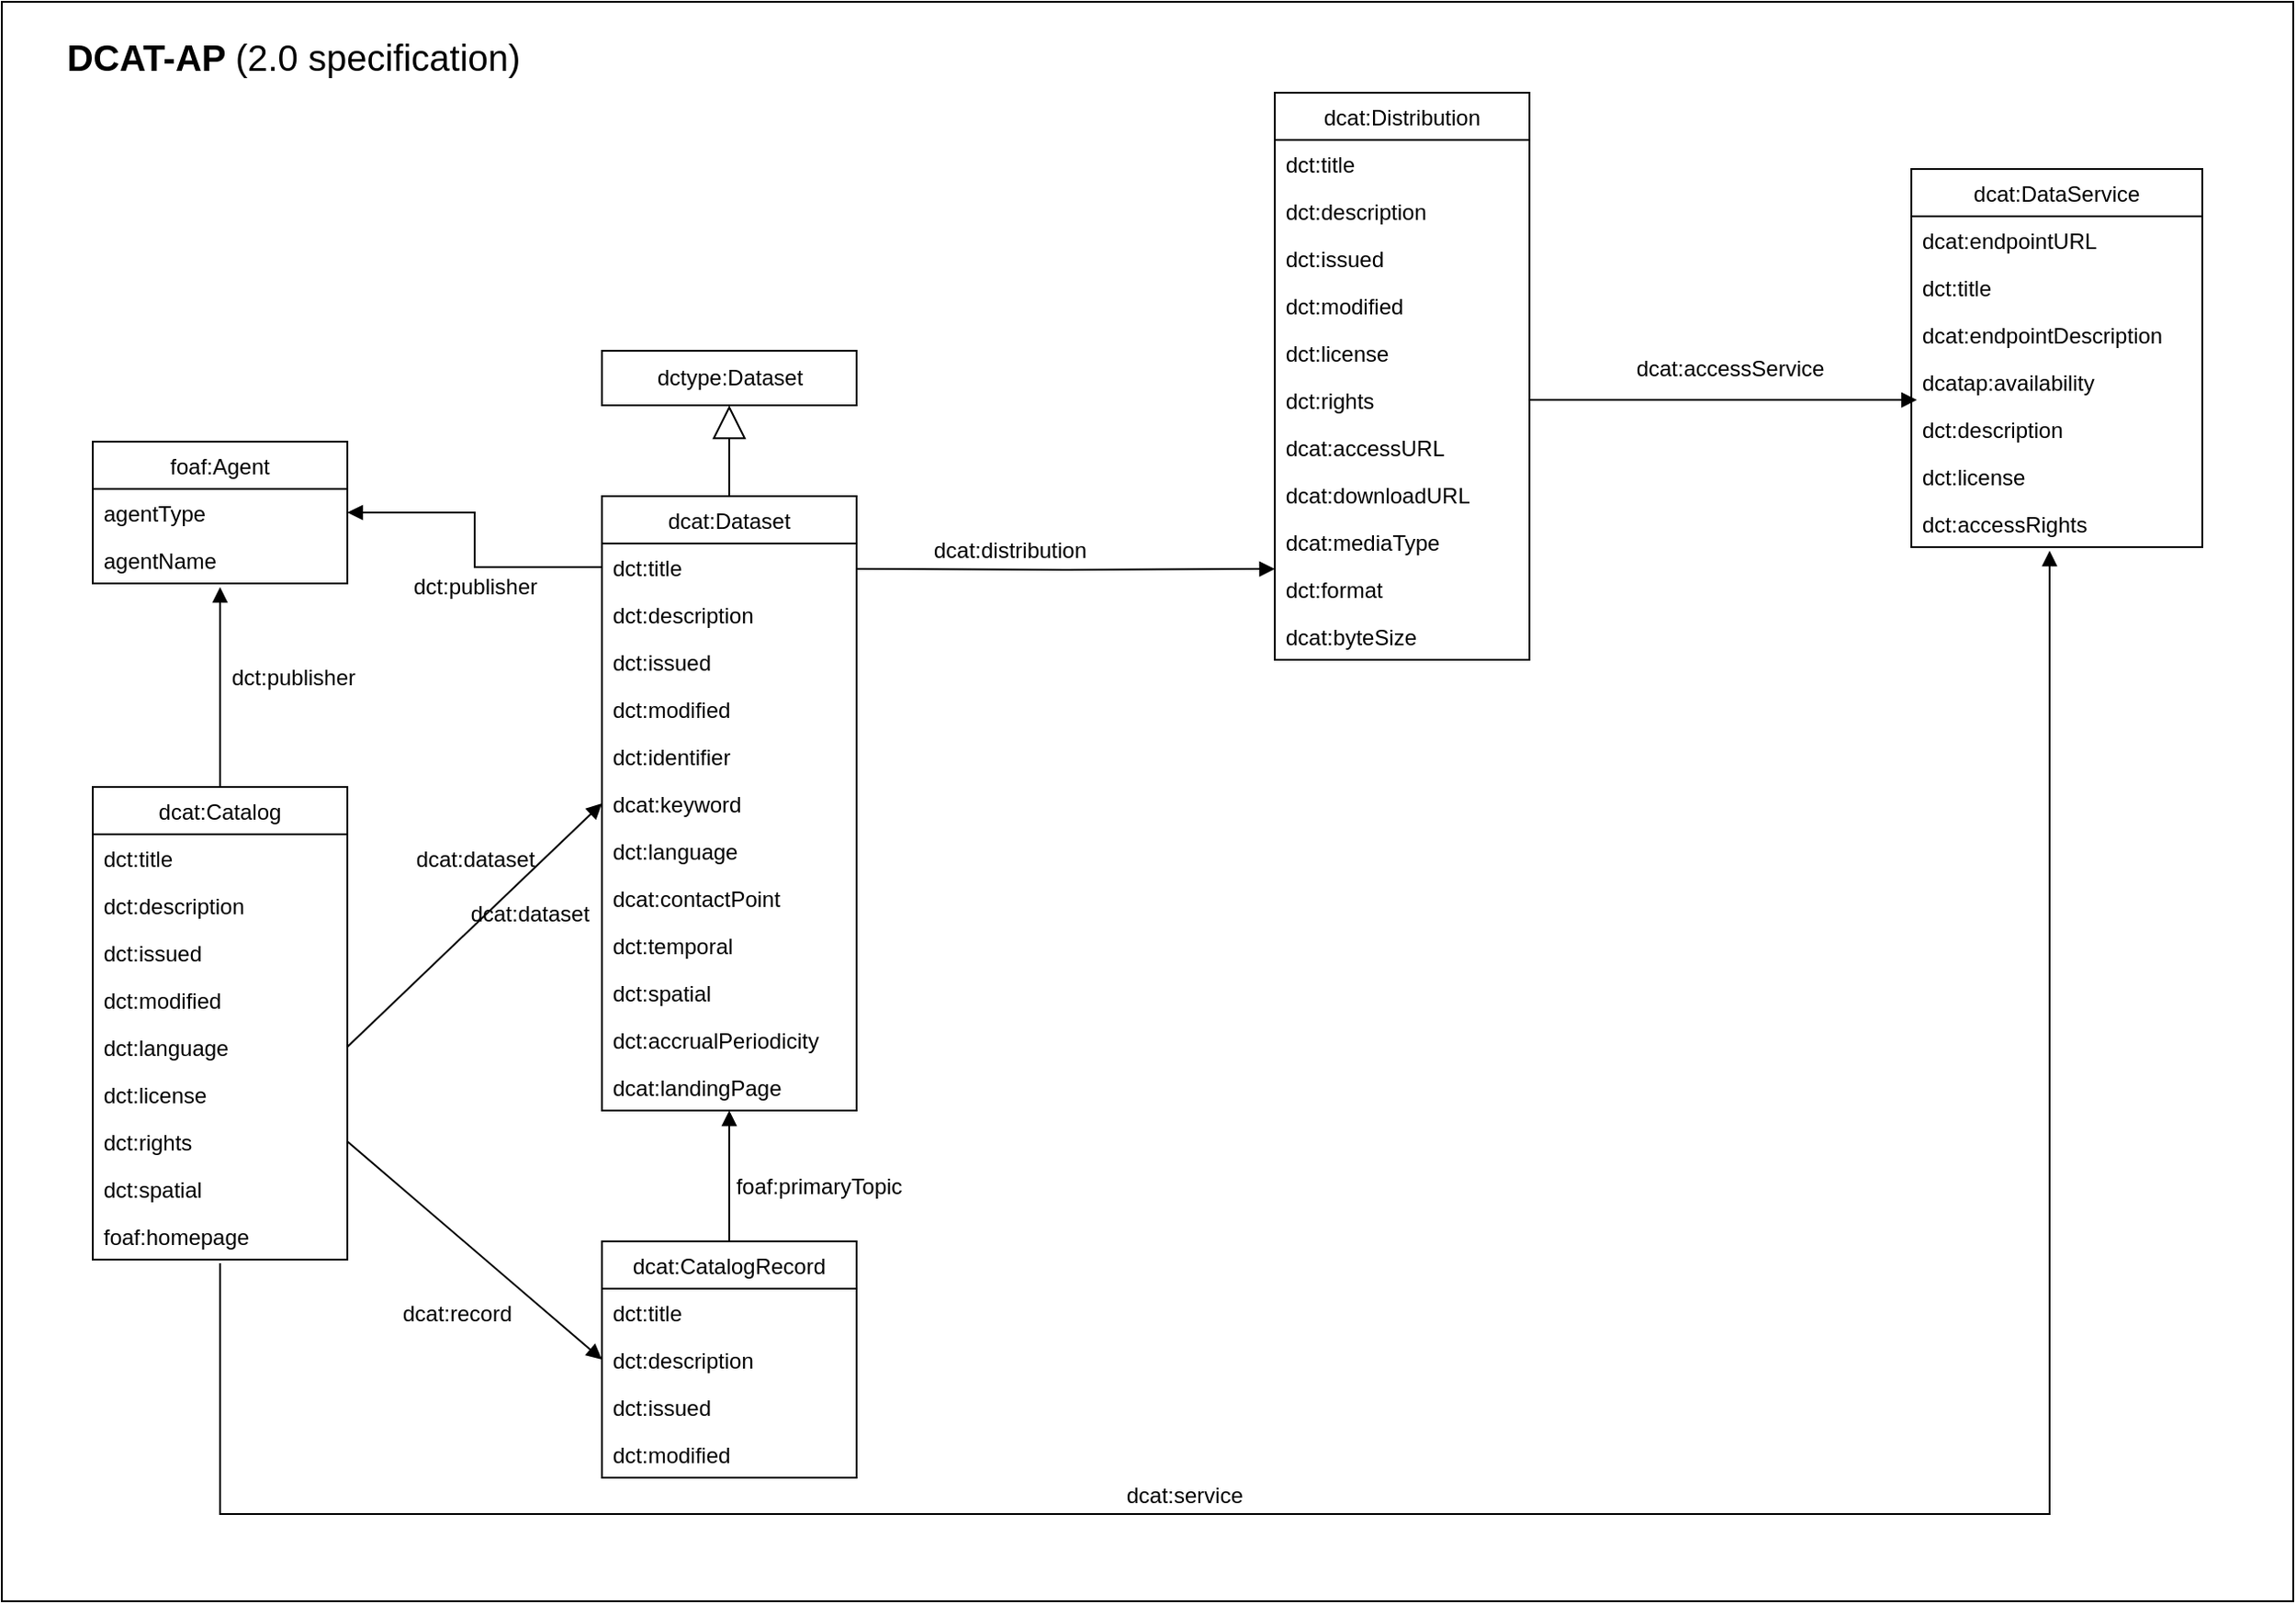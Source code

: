 <mxfile version="18.1.1" type="github">
  <diagram id="R6a50qLmQAAjvGmiSF7n" name="Page-1">
    <mxGraphModel dx="2066" dy="1185" grid="1" gridSize="10" guides="1" tooltips="1" connect="1" arrows="1" fold="1" page="1" pageScale="1" pageWidth="827" pageHeight="1169" math="0" shadow="0">
      <root>
        <mxCell id="0" />
        <mxCell id="1" parent="0" />
        <mxCell id="bknErVVYFALVzbJXiR_A-92" value="" style="group" vertex="1" connectable="0" parent="1">
          <mxGeometry x="20" y="20" width="1260" height="880" as="geometry" />
        </mxCell>
        <mxCell id="bknErVVYFALVzbJXiR_A-89" value="" style="rounded=0;whiteSpace=wrap;html=1;" vertex="1" parent="bknErVVYFALVzbJXiR_A-92">
          <mxGeometry width="1260" height="880" as="geometry" />
        </mxCell>
        <mxCell id="bknErVVYFALVzbJXiR_A-88" value="" style="group" vertex="1" connectable="0" parent="bknErVVYFALVzbJXiR_A-92">
          <mxGeometry x="50" y="50" width="1160" height="782" as="geometry" />
        </mxCell>
        <mxCell id="bknErVVYFALVzbJXiR_A-2" value="dcat:Dataset" style="swimlane;fontStyle=0;childLayout=stackLayout;horizontal=1;startSize=26;fillColor=none;horizontalStack=0;resizeParent=1;resizeParentMax=0;resizeLast=0;collapsible=1;marginBottom=0;" vertex="1" parent="bknErVVYFALVzbJXiR_A-88">
          <mxGeometry x="280" y="222" width="140" height="338" as="geometry">
            <mxRectangle x="480" y="750" width="100" height="26" as="alternateBounds" />
          </mxGeometry>
        </mxCell>
        <mxCell id="bknErVVYFALVzbJXiR_A-3" value="dct:title" style="text;strokeColor=none;fillColor=none;align=left;verticalAlign=top;spacingLeft=4;spacingRight=4;overflow=hidden;rotatable=0;points=[[0,0.5],[1,0.5]];portConstraint=eastwest;" vertex="1" parent="bknErVVYFALVzbJXiR_A-2">
          <mxGeometry y="26" width="140" height="26" as="geometry" />
        </mxCell>
        <mxCell id="bknErVVYFALVzbJXiR_A-4" value="dct:description" style="text;strokeColor=none;fillColor=none;align=left;verticalAlign=top;spacingLeft=4;spacingRight=4;overflow=hidden;rotatable=0;points=[[0,0.5],[1,0.5]];portConstraint=eastwest;" vertex="1" parent="bknErVVYFALVzbJXiR_A-2">
          <mxGeometry y="52" width="140" height="26" as="geometry" />
        </mxCell>
        <mxCell id="bknErVVYFALVzbJXiR_A-5" value="dct:issued&#xa;" style="text;strokeColor=none;fillColor=none;align=left;verticalAlign=top;spacingLeft=4;spacingRight=4;overflow=hidden;rotatable=0;points=[[0,0.5],[1,0.5]];portConstraint=eastwest;" vertex="1" parent="bknErVVYFALVzbJXiR_A-2">
          <mxGeometry y="78" width="140" height="26" as="geometry" />
        </mxCell>
        <mxCell id="bknErVVYFALVzbJXiR_A-19" value="dct:modified" style="text;strokeColor=none;fillColor=none;align=left;verticalAlign=top;spacingLeft=4;spacingRight=4;overflow=hidden;rotatable=0;points=[[0,0.5],[1,0.5]];portConstraint=eastwest;" vertex="1" parent="bknErVVYFALVzbJXiR_A-2">
          <mxGeometry y="104" width="140" height="26" as="geometry" />
        </mxCell>
        <mxCell id="bknErVVYFALVzbJXiR_A-18" value="dct:identifier" style="text;strokeColor=none;fillColor=none;align=left;verticalAlign=top;spacingLeft=4;spacingRight=4;overflow=hidden;rotatable=0;points=[[0,0.5],[1,0.5]];portConstraint=eastwest;" vertex="1" parent="bknErVVYFALVzbJXiR_A-2">
          <mxGeometry y="130" width="140" height="26" as="geometry" />
        </mxCell>
        <mxCell id="bknErVVYFALVzbJXiR_A-17" value="dcat:keyword" style="text;strokeColor=none;fillColor=none;align=left;verticalAlign=top;spacingLeft=4;spacingRight=4;overflow=hidden;rotatable=0;points=[[0,0.5],[1,0.5]];portConstraint=eastwest;" vertex="1" parent="bknErVVYFALVzbJXiR_A-2">
          <mxGeometry y="156" width="140" height="26" as="geometry" />
        </mxCell>
        <mxCell id="bknErVVYFALVzbJXiR_A-16" value="dct:language" style="text;strokeColor=none;fillColor=none;align=left;verticalAlign=top;spacingLeft=4;spacingRight=4;overflow=hidden;rotatable=0;points=[[0,0.5],[1,0.5]];portConstraint=eastwest;" vertex="1" parent="bknErVVYFALVzbJXiR_A-2">
          <mxGeometry y="182" width="140" height="26" as="geometry" />
        </mxCell>
        <mxCell id="bknErVVYFALVzbJXiR_A-15" value="dcat:contactPoint" style="text;strokeColor=none;fillColor=none;align=left;verticalAlign=top;spacingLeft=4;spacingRight=4;overflow=hidden;rotatable=0;points=[[0,0.5],[1,0.5]];portConstraint=eastwest;" vertex="1" parent="bknErVVYFALVzbJXiR_A-2">
          <mxGeometry y="208" width="140" height="26" as="geometry" />
        </mxCell>
        <mxCell id="bknErVVYFALVzbJXiR_A-14" value="dct:temporal" style="text;strokeColor=none;fillColor=none;align=left;verticalAlign=top;spacingLeft=4;spacingRight=4;overflow=hidden;rotatable=0;points=[[0,0.5],[1,0.5]];portConstraint=eastwest;" vertex="1" parent="bknErVVYFALVzbJXiR_A-2">
          <mxGeometry y="234" width="140" height="26" as="geometry" />
        </mxCell>
        <mxCell id="bknErVVYFALVzbJXiR_A-13" value="dct:spatial" style="text;strokeColor=none;fillColor=none;align=left;verticalAlign=top;spacingLeft=4;spacingRight=4;overflow=hidden;rotatable=0;points=[[0,0.5],[1,0.5]];portConstraint=eastwest;" vertex="1" parent="bknErVVYFALVzbJXiR_A-2">
          <mxGeometry y="260" width="140" height="26" as="geometry" />
        </mxCell>
        <mxCell id="bknErVVYFALVzbJXiR_A-20" value="dct:accrualPeriodicity" style="text;strokeColor=none;fillColor=none;align=left;verticalAlign=top;spacingLeft=4;spacingRight=4;overflow=hidden;rotatable=0;points=[[0,0.5],[1,0.5]];portConstraint=eastwest;" vertex="1" parent="bknErVVYFALVzbJXiR_A-2">
          <mxGeometry y="286" width="140" height="26" as="geometry" />
        </mxCell>
        <mxCell id="bknErVVYFALVzbJXiR_A-21" value="dcat:landingPage" style="text;strokeColor=none;fillColor=none;align=left;verticalAlign=top;spacingLeft=4;spacingRight=4;overflow=hidden;rotatable=0;points=[[0,0.5],[1,0.5]];portConstraint=eastwest;" vertex="1" parent="bknErVVYFALVzbJXiR_A-2">
          <mxGeometry y="312" width="140" height="26" as="geometry" />
        </mxCell>
        <object label="dcat:Distribution" id="bknErVVYFALVzbJXiR_A-7">
          <mxCell style="swimlane;fontStyle=0;childLayout=stackLayout;horizontal=1;startSize=26;fillColor=none;horizontalStack=0;resizeParent=1;resizeParentMax=0;resizeLast=0;collapsible=1;marginBottom=0;" vertex="1" parent="bknErVVYFALVzbJXiR_A-88">
            <mxGeometry x="650" width="140" height="312" as="geometry" />
          </mxCell>
        </object>
        <mxCell id="bknErVVYFALVzbJXiR_A-28" value="dct:title" style="text;strokeColor=none;fillColor=none;align=left;verticalAlign=top;spacingLeft=4;spacingRight=4;overflow=hidden;rotatable=0;points=[[0,0.5],[1,0.5]];portConstraint=eastwest;" vertex="1" parent="bknErVVYFALVzbJXiR_A-7">
          <mxGeometry y="26" width="140" height="26" as="geometry" />
        </mxCell>
        <mxCell id="bknErVVYFALVzbJXiR_A-29" value="dct:description" style="text;strokeColor=none;fillColor=none;align=left;verticalAlign=top;spacingLeft=4;spacingRight=4;overflow=hidden;rotatable=0;points=[[0,0.5],[1,0.5]];portConstraint=eastwest;" vertex="1" parent="bknErVVYFALVzbJXiR_A-7">
          <mxGeometry y="52" width="140" height="26" as="geometry" />
        </mxCell>
        <mxCell id="bknErVVYFALVzbJXiR_A-30" value="dct:issued&#xa;" style="text;strokeColor=none;fillColor=none;align=left;verticalAlign=top;spacingLeft=4;spacingRight=4;overflow=hidden;rotatable=0;points=[[0,0.5],[1,0.5]];portConstraint=eastwest;" vertex="1" parent="bknErVVYFALVzbJXiR_A-7">
          <mxGeometry y="78" width="140" height="26" as="geometry" />
        </mxCell>
        <mxCell id="bknErVVYFALVzbJXiR_A-31" value="dct:modified" style="text;strokeColor=none;fillColor=none;align=left;verticalAlign=top;spacingLeft=4;spacingRight=4;overflow=hidden;rotatable=0;points=[[0,0.5],[1,0.5]];portConstraint=eastwest;" vertex="1" parent="bknErVVYFALVzbJXiR_A-7">
          <mxGeometry y="104" width="140" height="26" as="geometry" />
        </mxCell>
        <mxCell id="bknErVVYFALVzbJXiR_A-32" value="dct:license" style="text;strokeColor=none;fillColor=none;align=left;verticalAlign=top;spacingLeft=4;spacingRight=4;overflow=hidden;rotatable=0;points=[[0,0.5],[1,0.5]];portConstraint=eastwest;" vertex="1" parent="bknErVVYFALVzbJXiR_A-7">
          <mxGeometry y="130" width="140" height="26" as="geometry" />
        </mxCell>
        <mxCell id="bknErVVYFALVzbJXiR_A-33" value="dct:rights" style="text;strokeColor=none;fillColor=none;align=left;verticalAlign=top;spacingLeft=4;spacingRight=4;overflow=hidden;rotatable=0;points=[[0,0.5],[1,0.5]];portConstraint=eastwest;" vertex="1" parent="bknErVVYFALVzbJXiR_A-7">
          <mxGeometry y="156" width="140" height="26" as="geometry" />
        </mxCell>
        <mxCell id="bknErVVYFALVzbJXiR_A-34" value="dcat:accessURL" style="text;strokeColor=none;fillColor=none;align=left;verticalAlign=top;spacingLeft=4;spacingRight=4;overflow=hidden;rotatable=0;points=[[0,0.5],[1,0.5]];portConstraint=eastwest;" vertex="1" parent="bknErVVYFALVzbJXiR_A-7">
          <mxGeometry y="182" width="140" height="26" as="geometry" />
        </mxCell>
        <mxCell id="bknErVVYFALVzbJXiR_A-35" value="dcat:downloadURL" style="text;strokeColor=none;fillColor=none;align=left;verticalAlign=top;spacingLeft=4;spacingRight=4;overflow=hidden;rotatable=0;points=[[0,0.5],[1,0.5]];portConstraint=eastwest;" vertex="1" parent="bknErVVYFALVzbJXiR_A-7">
          <mxGeometry y="208" width="140" height="26" as="geometry" />
        </mxCell>
        <mxCell id="bknErVVYFALVzbJXiR_A-36" value="dcat:mediaType" style="text;strokeColor=none;fillColor=none;align=left;verticalAlign=top;spacingLeft=4;spacingRight=4;overflow=hidden;rotatable=0;points=[[0,0.5],[1,0.5]];portConstraint=eastwest;" vertex="1" parent="bknErVVYFALVzbJXiR_A-7">
          <mxGeometry y="234" width="140" height="26" as="geometry" />
        </mxCell>
        <mxCell id="bknErVVYFALVzbJXiR_A-37" value="dct:format" style="text;strokeColor=none;fillColor=none;align=left;verticalAlign=top;spacingLeft=4;spacingRight=4;overflow=hidden;rotatable=0;points=[[0,0.5],[1,0.5]];portConstraint=eastwest;" vertex="1" parent="bknErVVYFALVzbJXiR_A-7">
          <mxGeometry y="260" width="140" height="26" as="geometry" />
        </mxCell>
        <mxCell id="bknErVVYFALVzbJXiR_A-38" value="dcat:byteSize" style="text;strokeColor=none;fillColor=none;align=left;verticalAlign=top;spacingLeft=4;spacingRight=4;overflow=hidden;rotatable=0;points=[[0,0.5],[1,0.5]];portConstraint=eastwest;" vertex="1" parent="bknErVVYFALVzbJXiR_A-7">
          <mxGeometry y="286" width="140" height="26" as="geometry" />
        </mxCell>
        <mxCell id="bknErVVYFALVzbJXiR_A-26" value="dctype:Dataset" style="html=1;" vertex="1" parent="bknErVVYFALVzbJXiR_A-88">
          <mxGeometry x="280" y="142" width="140" height="30" as="geometry" />
        </mxCell>
        <mxCell id="bknErVVYFALVzbJXiR_A-27" value="" style="endArrow=block;endSize=16;endFill=0;html=1;rounded=0;exitX=0.5;exitY=0;exitDx=0;exitDy=0;entryX=0.5;entryY=1;entryDx=0;entryDy=0;" edge="1" parent="bknErVVYFALVzbJXiR_A-88" source="bknErVVYFALVzbJXiR_A-2" target="bknErVVYFALVzbJXiR_A-26">
          <mxGeometry width="160" relative="1" as="geometry">
            <mxPoint x="290" y="222" as="sourcePoint" />
            <mxPoint x="450" y="222" as="targetPoint" />
          </mxGeometry>
        </mxCell>
        <mxCell id="bknErVVYFALVzbJXiR_A-39" value="" style="endArrow=block;endFill=1;html=1;edgeStyle=orthogonalEdgeStyle;align=left;verticalAlign=top;rounded=0;entryX=0;entryY=0.077;entryDx=0;entryDy=0;entryPerimeter=0;" edge="1" parent="bknErVVYFALVzbJXiR_A-88" target="bknErVVYFALVzbJXiR_A-37">
          <mxGeometry x="-1" relative="1" as="geometry">
            <mxPoint x="420" y="262" as="sourcePoint" />
            <mxPoint x="580" y="262" as="targetPoint" />
          </mxGeometry>
        </mxCell>
        <mxCell id="bknErVVYFALVzbJXiR_A-41" value="dcat:distribution" style="text;html=1;align=center;verticalAlign=middle;resizable=0;points=[];autosize=1;strokeColor=none;fillColor=none;" vertex="1" parent="bknErVVYFALVzbJXiR_A-88">
          <mxGeometry x="454" y="242" width="100" height="20" as="geometry" />
        </mxCell>
        <mxCell id="bknErVVYFALVzbJXiR_A-42" value="dcat:CatalogRecord" style="swimlane;fontStyle=0;childLayout=stackLayout;horizontal=1;startSize=26;fillColor=none;horizontalStack=0;resizeParent=1;resizeParentMax=0;resizeLast=0;collapsible=1;marginBottom=0;" vertex="1" parent="bknErVVYFALVzbJXiR_A-88">
          <mxGeometry x="280" y="632" width="140" height="130" as="geometry" />
        </mxCell>
        <mxCell id="bknErVVYFALVzbJXiR_A-43" value="dct:title" style="text;strokeColor=none;fillColor=none;align=left;verticalAlign=top;spacingLeft=4;spacingRight=4;overflow=hidden;rotatable=0;points=[[0,0.5],[1,0.5]];portConstraint=eastwest;" vertex="1" parent="bknErVVYFALVzbJXiR_A-42">
          <mxGeometry y="26" width="140" height="26" as="geometry" />
        </mxCell>
        <mxCell id="bknErVVYFALVzbJXiR_A-44" value="dct:description" style="text;strokeColor=none;fillColor=none;align=left;verticalAlign=top;spacingLeft=4;spacingRight=4;overflow=hidden;rotatable=0;points=[[0,0.5],[1,0.5]];portConstraint=eastwest;" vertex="1" parent="bknErVVYFALVzbJXiR_A-42">
          <mxGeometry y="52" width="140" height="26" as="geometry" />
        </mxCell>
        <mxCell id="bknErVVYFALVzbJXiR_A-45" value="dct:issued" style="text;strokeColor=none;fillColor=none;align=left;verticalAlign=top;spacingLeft=4;spacingRight=4;overflow=hidden;rotatable=0;points=[[0,0.5],[1,0.5]];portConstraint=eastwest;" vertex="1" parent="bknErVVYFALVzbJXiR_A-42">
          <mxGeometry y="78" width="140" height="26" as="geometry" />
        </mxCell>
        <mxCell id="bknErVVYFALVzbJXiR_A-67" value="dct:modified" style="text;strokeColor=none;fillColor=none;align=left;verticalAlign=top;spacingLeft=4;spacingRight=4;overflow=hidden;rotatable=0;points=[[0,0.5],[1,0.5]];portConstraint=eastwest;" vertex="1" parent="bknErVVYFALVzbJXiR_A-42">
          <mxGeometry y="104" width="140" height="26" as="geometry" />
        </mxCell>
        <mxCell id="bknErVVYFALVzbJXiR_A-47" value="foaf:Agent" style="swimlane;fontStyle=0;childLayout=stackLayout;horizontal=1;startSize=26;fillColor=none;horizontalStack=0;resizeParent=1;resizeParentMax=0;resizeLast=0;collapsible=1;marginBottom=0;" vertex="1" parent="bknErVVYFALVzbJXiR_A-88">
          <mxGeometry y="192" width="140" height="78" as="geometry" />
        </mxCell>
        <mxCell id="bknErVVYFALVzbJXiR_A-49" value="agentType" style="text;strokeColor=none;fillColor=none;align=left;verticalAlign=top;spacingLeft=4;spacingRight=4;overflow=hidden;rotatable=0;points=[[0,0.5],[1,0.5]];portConstraint=eastwest;" vertex="1" parent="bknErVVYFALVzbJXiR_A-47">
          <mxGeometry y="26" width="140" height="26" as="geometry" />
        </mxCell>
        <mxCell id="bknErVVYFALVzbJXiR_A-50" value="agentName" style="text;strokeColor=none;fillColor=none;align=left;verticalAlign=top;spacingLeft=4;spacingRight=4;overflow=hidden;rotatable=0;points=[[0,0.5],[1,0.5]];portConstraint=eastwest;" vertex="1" parent="bknErVVYFALVzbJXiR_A-47">
          <mxGeometry y="52" width="140" height="26" as="geometry" />
        </mxCell>
        <mxCell id="bknErVVYFALVzbJXiR_A-51" value="" style="endArrow=block;endFill=1;html=1;edgeStyle=orthogonalEdgeStyle;align=left;verticalAlign=top;rounded=0;entryX=1;entryY=0.5;entryDx=0;entryDy=0;exitX=0;exitY=0.5;exitDx=0;exitDy=0;" edge="1" parent="bknErVVYFALVzbJXiR_A-88" source="bknErVVYFALVzbJXiR_A-3" target="bknErVVYFALVzbJXiR_A-49">
          <mxGeometry x="-1" relative="1" as="geometry">
            <mxPoint x="454" y="452" as="sourcePoint" />
            <mxPoint x="684" y="452.002" as="targetPoint" />
          </mxGeometry>
        </mxCell>
        <mxCell id="bknErVVYFALVzbJXiR_A-53" value="dct:publisher" style="text;html=1;align=center;verticalAlign=middle;resizable=0;points=[];autosize=1;strokeColor=none;fillColor=none;" vertex="1" parent="bknErVVYFALVzbJXiR_A-88">
          <mxGeometry x="170" y="262" width="80" height="20" as="geometry" />
        </mxCell>
        <mxCell id="bknErVVYFALVzbJXiR_A-54" value="dcat:Catalog" style="swimlane;fontStyle=0;childLayout=stackLayout;horizontal=1;startSize=26;fillColor=none;horizontalStack=0;resizeParent=1;resizeParentMax=0;resizeLast=0;collapsible=1;marginBottom=0;" vertex="1" parent="bknErVVYFALVzbJXiR_A-88">
          <mxGeometry y="382" width="140" height="260" as="geometry" />
        </mxCell>
        <mxCell id="bknErVVYFALVzbJXiR_A-55" value="dct:title" style="text;strokeColor=none;fillColor=none;align=left;verticalAlign=top;spacingLeft=4;spacingRight=4;overflow=hidden;rotatable=0;points=[[0,0.5],[1,0.5]];portConstraint=eastwest;" vertex="1" parent="bknErVVYFALVzbJXiR_A-54">
          <mxGeometry y="26" width="140" height="26" as="geometry" />
        </mxCell>
        <mxCell id="bknErVVYFALVzbJXiR_A-56" value="dct:description" style="text;strokeColor=none;fillColor=none;align=left;verticalAlign=top;spacingLeft=4;spacingRight=4;overflow=hidden;rotatable=0;points=[[0,0.5],[1,0.5]];portConstraint=eastwest;" vertex="1" parent="bknErVVYFALVzbJXiR_A-54">
          <mxGeometry y="52" width="140" height="26" as="geometry" />
        </mxCell>
        <mxCell id="bknErVVYFALVzbJXiR_A-57" value="dct:issued" style="text;strokeColor=none;fillColor=none;align=left;verticalAlign=top;spacingLeft=4;spacingRight=4;overflow=hidden;rotatable=0;points=[[0,0.5],[1,0.5]];portConstraint=eastwest;" vertex="1" parent="bknErVVYFALVzbJXiR_A-54">
          <mxGeometry y="78" width="140" height="26" as="geometry" />
        </mxCell>
        <mxCell id="bknErVVYFALVzbJXiR_A-58" value="dct:modified" style="text;strokeColor=none;fillColor=none;align=left;verticalAlign=top;spacingLeft=4;spacingRight=4;overflow=hidden;rotatable=0;points=[[0,0.5],[1,0.5]];portConstraint=eastwest;" vertex="1" parent="bknErVVYFALVzbJXiR_A-54">
          <mxGeometry y="104" width="140" height="26" as="geometry" />
        </mxCell>
        <mxCell id="bknErVVYFALVzbJXiR_A-59" value="dct:language" style="text;strokeColor=none;fillColor=none;align=left;verticalAlign=top;spacingLeft=4;spacingRight=4;overflow=hidden;rotatable=0;points=[[0,0.5],[1,0.5]];portConstraint=eastwest;" vertex="1" parent="bknErVVYFALVzbJXiR_A-54">
          <mxGeometry y="130" width="140" height="26" as="geometry" />
        </mxCell>
        <mxCell id="bknErVVYFALVzbJXiR_A-60" value="dct:license" style="text;strokeColor=none;fillColor=none;align=left;verticalAlign=top;spacingLeft=4;spacingRight=4;overflow=hidden;rotatable=0;points=[[0,0.5],[1,0.5]];portConstraint=eastwest;" vertex="1" parent="bknErVVYFALVzbJXiR_A-54">
          <mxGeometry y="156" width="140" height="26" as="geometry" />
        </mxCell>
        <mxCell id="bknErVVYFALVzbJXiR_A-61" value="dct:rights" style="text;strokeColor=none;fillColor=none;align=left;verticalAlign=top;spacingLeft=4;spacingRight=4;overflow=hidden;rotatable=0;points=[[0,0.5],[1,0.5]];portConstraint=eastwest;" vertex="1" parent="bknErVVYFALVzbJXiR_A-54">
          <mxGeometry y="182" width="140" height="26" as="geometry" />
        </mxCell>
        <mxCell id="bknErVVYFALVzbJXiR_A-62" value="dct:spatial" style="text;strokeColor=none;fillColor=none;align=left;verticalAlign=top;spacingLeft=4;spacingRight=4;overflow=hidden;rotatable=0;points=[[0,0.5],[1,0.5]];portConstraint=eastwest;" vertex="1" parent="bknErVVYFALVzbJXiR_A-54">
          <mxGeometry y="208" width="140" height="26" as="geometry" />
        </mxCell>
        <mxCell id="bknErVVYFALVzbJXiR_A-63" value="foaf:homepage" style="text;strokeColor=none;fillColor=none;align=left;verticalAlign=top;spacingLeft=4;spacingRight=4;overflow=hidden;rotatable=0;points=[[0,0.5],[1,0.5]];portConstraint=eastwest;" vertex="1" parent="bknErVVYFALVzbJXiR_A-54">
          <mxGeometry y="234" width="140" height="26" as="geometry" />
        </mxCell>
        <mxCell id="bknErVVYFALVzbJXiR_A-64" value="" style="endArrow=block;endFill=1;html=1;align=left;verticalAlign=top;rounded=0;entryX=0;entryY=0.5;entryDx=0;entryDy=0;exitX=1;exitY=0.5;exitDx=0;exitDy=0;" edge="1" parent="bknErVVYFALVzbJXiR_A-88" source="bknErVVYFALVzbJXiR_A-59" target="bknErVVYFALVzbJXiR_A-17">
          <mxGeometry x="-1" relative="1" as="geometry">
            <mxPoint x="340" y="472" as="sourcePoint" />
            <mxPoint x="200" y="442" as="targetPoint" />
          </mxGeometry>
        </mxCell>
        <mxCell id="bknErVVYFALVzbJXiR_A-66" value="dcat:dataset" style="text;html=1;align=center;verticalAlign=middle;resizable=0;points=[];autosize=1;strokeColor=none;fillColor=none;" vertex="1" parent="bknErVVYFALVzbJXiR_A-88">
          <mxGeometry x="170" y="412" width="80" height="20" as="geometry" />
        </mxCell>
        <mxCell id="bknErVVYFALVzbJXiR_A-68" value="" style="endArrow=block;endFill=1;html=1;align=left;verticalAlign=top;rounded=0;exitX=0.5;exitY=0;exitDx=0;exitDy=0;" edge="1" parent="bknErVVYFALVzbJXiR_A-88" source="bknErVVYFALVzbJXiR_A-42" target="bknErVVYFALVzbJXiR_A-21">
          <mxGeometry x="-1" relative="1" as="geometry">
            <mxPoint x="520" y="596" as="sourcePoint" />
            <mxPoint x="660" y="462" as="targetPoint" />
          </mxGeometry>
        </mxCell>
        <mxCell id="bknErVVYFALVzbJXiR_A-69" value="foaf:primaryTopic" style="text;html=1;align=center;verticalAlign=middle;resizable=0;points=[];autosize=1;strokeColor=none;fillColor=none;" vertex="1" parent="bknErVVYFALVzbJXiR_A-88">
          <mxGeometry x="344" y="592" width="110" height="20" as="geometry" />
        </mxCell>
        <mxCell id="bknErVVYFALVzbJXiR_A-71" value="dcat:DataService" style="swimlane;fontStyle=0;childLayout=stackLayout;horizontal=1;startSize=26;fillColor=none;horizontalStack=0;resizeParent=1;resizeParentMax=0;resizeLast=0;collapsible=1;marginBottom=0;" vertex="1" parent="bknErVVYFALVzbJXiR_A-88">
          <mxGeometry x="1000" y="42" width="160" height="208" as="geometry" />
        </mxCell>
        <mxCell id="bknErVVYFALVzbJXiR_A-72" value="dcat:endpointURL" style="text;strokeColor=none;fillColor=none;align=left;verticalAlign=top;spacingLeft=4;spacingRight=4;overflow=hidden;rotatable=0;points=[[0,0.5],[1,0.5]];portConstraint=eastwest;" vertex="1" parent="bknErVVYFALVzbJXiR_A-71">
          <mxGeometry y="26" width="160" height="26" as="geometry" />
        </mxCell>
        <mxCell id="bknErVVYFALVzbJXiR_A-73" value="dct:title" style="text;strokeColor=none;fillColor=none;align=left;verticalAlign=top;spacingLeft=4;spacingRight=4;overflow=hidden;rotatable=0;points=[[0,0.5],[1,0.5]];portConstraint=eastwest;" vertex="1" parent="bknErVVYFALVzbJXiR_A-71">
          <mxGeometry y="52" width="160" height="26" as="geometry" />
        </mxCell>
        <mxCell id="bknErVVYFALVzbJXiR_A-74" value="dcat:endpointDescription" style="text;strokeColor=none;fillColor=none;align=left;verticalAlign=top;spacingLeft=4;spacingRight=4;overflow=hidden;rotatable=0;points=[[0,0.5],[1,0.5]];portConstraint=eastwest;" vertex="1" parent="bknErVVYFALVzbJXiR_A-71">
          <mxGeometry y="78" width="160" height="26" as="geometry" />
        </mxCell>
        <mxCell id="bknErVVYFALVzbJXiR_A-75" value="dcatap:availability" style="text;strokeColor=none;fillColor=none;align=left;verticalAlign=top;spacingLeft=4;spacingRight=4;overflow=hidden;rotatable=0;points=[[0,0.5],[1,0.5]];portConstraint=eastwest;" vertex="1" parent="bknErVVYFALVzbJXiR_A-71">
          <mxGeometry y="104" width="160" height="26" as="geometry" />
        </mxCell>
        <mxCell id="bknErVVYFALVzbJXiR_A-76" value="dct:description" style="text;strokeColor=none;fillColor=none;align=left;verticalAlign=top;spacingLeft=4;spacingRight=4;overflow=hidden;rotatable=0;points=[[0,0.5],[1,0.5]];portConstraint=eastwest;" vertex="1" parent="bknErVVYFALVzbJXiR_A-71">
          <mxGeometry y="130" width="160" height="26" as="geometry" />
        </mxCell>
        <mxCell id="bknErVVYFALVzbJXiR_A-77" value="dct:license" style="text;strokeColor=none;fillColor=none;align=left;verticalAlign=top;spacingLeft=4;spacingRight=4;overflow=hidden;rotatable=0;points=[[0,0.5],[1,0.5]];portConstraint=eastwest;" vertex="1" parent="bknErVVYFALVzbJXiR_A-71">
          <mxGeometry y="156" width="160" height="26" as="geometry" />
        </mxCell>
        <mxCell id="bknErVVYFALVzbJXiR_A-78" value="dct:accessRights" style="text;strokeColor=none;fillColor=none;align=left;verticalAlign=top;spacingLeft=4;spacingRight=4;overflow=hidden;rotatable=0;points=[[0,0.5],[1,0.5]];portConstraint=eastwest;" vertex="1" parent="bknErVVYFALVzbJXiR_A-71">
          <mxGeometry y="182" width="160" height="26" as="geometry" />
        </mxCell>
        <mxCell id="bknErVVYFALVzbJXiR_A-79" value="" style="endArrow=block;endFill=1;html=1;align=left;verticalAlign=top;rounded=0;entryX=0.019;entryY=-0.115;entryDx=0;entryDy=0;exitX=1;exitY=0.5;exitDx=0;exitDy=0;entryPerimeter=0;" edge="1" parent="bknErVVYFALVzbJXiR_A-88" source="bknErVVYFALVzbJXiR_A-33" target="bknErVVYFALVzbJXiR_A-76">
          <mxGeometry x="-1" relative="1" as="geometry">
            <mxPoint x="420" y="321" as="sourcePoint" />
            <mxPoint x="730" y="426" as="targetPoint" />
          </mxGeometry>
        </mxCell>
        <mxCell id="bknErVVYFALVzbJXiR_A-80" value="dcat:accessService" style="text;html=1;align=center;verticalAlign=middle;resizable=0;points=[];autosize=1;strokeColor=none;fillColor=none;" vertex="1" parent="bknErVVYFALVzbJXiR_A-88">
          <mxGeometry x="840" y="142" width="120" height="20" as="geometry" />
        </mxCell>
        <mxCell id="bknErVVYFALVzbJXiR_A-81" value="" style="endArrow=block;endFill=1;html=1;align=left;verticalAlign=top;rounded=0;entryX=0;entryY=0.5;entryDx=0;entryDy=0;exitX=1;exitY=0.5;exitDx=0;exitDy=0;" edge="1" parent="bknErVVYFALVzbJXiR_A-88" source="bknErVVYFALVzbJXiR_A-61" target="bknErVVYFALVzbJXiR_A-44">
          <mxGeometry x="-1" relative="1" as="geometry">
            <mxPoint x="1230" y="606" as="sourcePoint" />
            <mxPoint x="1370" y="472" as="targetPoint" />
          </mxGeometry>
        </mxCell>
        <mxCell id="bknErVVYFALVzbJXiR_A-82" value="dcat:record" style="text;html=1;align=center;verticalAlign=middle;resizable=0;points=[];autosize=1;strokeColor=none;fillColor=none;" vertex="1" parent="bknErVVYFALVzbJXiR_A-88">
          <mxGeometry x="160" y="662" width="80" height="20" as="geometry" />
        </mxCell>
        <mxCell id="bknErVVYFALVzbJXiR_A-83" value="" style="endArrow=block;endFill=1;html=1;align=left;verticalAlign=top;rounded=0;exitX=0.5;exitY=0;exitDx=0;exitDy=0;" edge="1" parent="bknErVVYFALVzbJXiR_A-88" source="bknErVVYFALVzbJXiR_A-54">
          <mxGeometry x="-1" relative="1" as="geometry">
            <mxPoint x="770" y="632" as="sourcePoint" />
            <mxPoint x="70" y="272" as="targetPoint" />
          </mxGeometry>
        </mxCell>
        <mxCell id="bknErVVYFALVzbJXiR_A-84" value="dct:publisher" style="text;html=1;align=center;verticalAlign=middle;resizable=0;points=[];autosize=1;strokeColor=none;fillColor=none;" vertex="1" parent="bknErVVYFALVzbJXiR_A-88">
          <mxGeometry x="70" y="312" width="80" height="20" as="geometry" />
        </mxCell>
        <mxCell id="bknErVVYFALVzbJXiR_A-85" value="" style="endArrow=block;endFill=1;html=1;align=left;verticalAlign=top;rounded=0;entryX=0.475;entryY=1.077;entryDx=0;entryDy=0;exitX=0.5;exitY=1.077;exitDx=0;exitDy=0;exitPerimeter=0;entryPerimeter=0;edgeStyle=orthogonalEdgeStyle;" edge="1" parent="bknErVVYFALVzbJXiR_A-88" source="bknErVVYFALVzbJXiR_A-63" target="bknErVVYFALVzbJXiR_A-78">
          <mxGeometry x="-1" relative="1" as="geometry">
            <mxPoint x="170" y="555" as="sourcePoint" />
            <mxPoint x="310" y="421" as="targetPoint" />
            <Array as="points">
              <mxPoint x="70" y="782" />
              <mxPoint x="1076" y="782" />
            </Array>
          </mxGeometry>
        </mxCell>
        <mxCell id="bknErVVYFALVzbJXiR_A-86" value="dcat:dataset" style="text;html=1;align=center;verticalAlign=middle;resizable=0;points=[];autosize=1;strokeColor=none;fillColor=none;" vertex="1" parent="bknErVVYFALVzbJXiR_A-88">
          <mxGeometry x="200" y="442" width="80" height="20" as="geometry" />
        </mxCell>
        <mxCell id="bknErVVYFALVzbJXiR_A-87" value="dcat:service" style="text;html=1;align=center;verticalAlign=middle;resizable=0;points=[];autosize=1;strokeColor=none;fillColor=none;" vertex="1" parent="bknErVVYFALVzbJXiR_A-88">
          <mxGeometry x="560" y="762" width="80" height="20" as="geometry" />
        </mxCell>
        <mxCell id="bknErVVYFALVzbJXiR_A-90" value="&lt;font style=&quot;font-size: 20px;&quot;&gt;&lt;b&gt;DCAT-AP &lt;/b&gt;(&lt;/font&gt;&lt;span style=&quot;font-size: 20px;&quot;&gt;2.0 specification)&lt;/span&gt;" style="text;html=1;align=center;verticalAlign=middle;resizable=0;points=[];autosize=1;strokeColor=none;fillColor=none;" vertex="1" parent="bknErVVYFALVzbJXiR_A-92">
          <mxGeometry x="30" y="20" width="260" height="20" as="geometry" />
        </mxCell>
      </root>
    </mxGraphModel>
  </diagram>
</mxfile>
